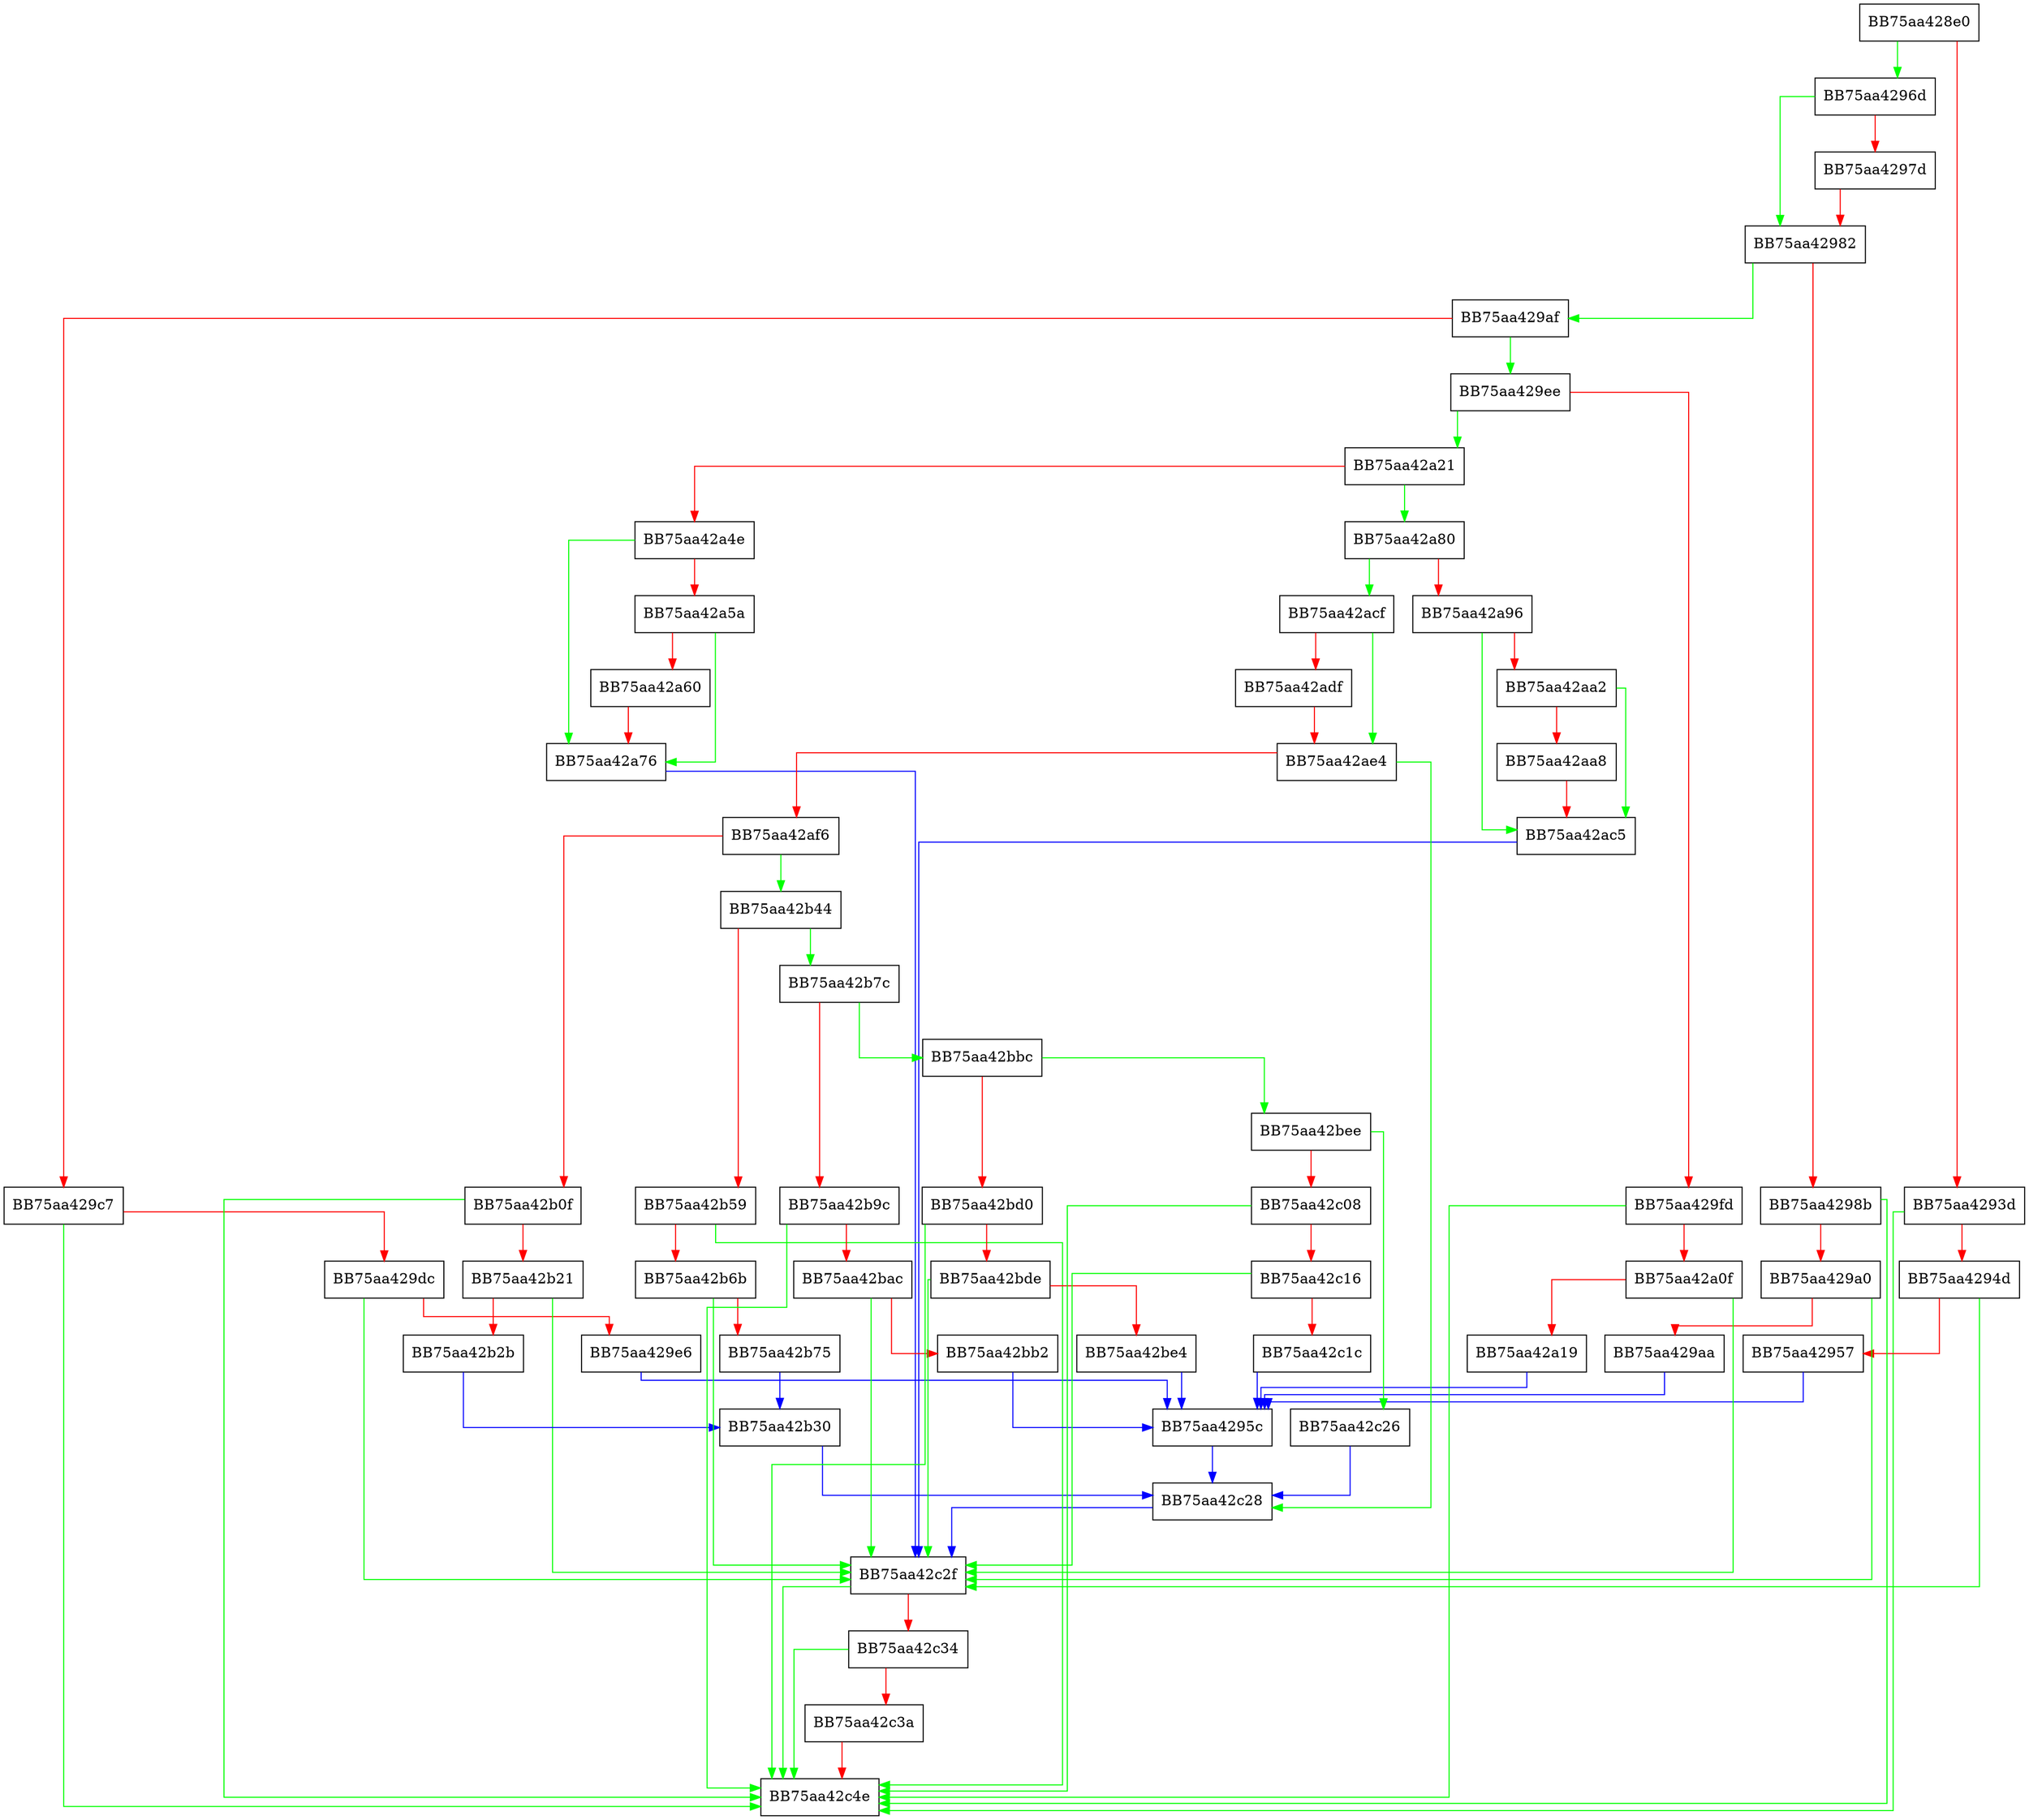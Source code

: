 digraph Clean1Table {
  node [shape="box"];
  graph [splines=ortho];
  BB75aa428e0 -> BB75aa4296d [color="green"];
  BB75aa428e0 -> BB75aa4293d [color="red"];
  BB75aa4293d -> BB75aa42c4e [color="green"];
  BB75aa4293d -> BB75aa4294d [color="red"];
  BB75aa4294d -> BB75aa42c2f [color="green"];
  BB75aa4294d -> BB75aa42957 [color="red"];
  BB75aa42957 -> BB75aa4295c [color="blue"];
  BB75aa4295c -> BB75aa42c28 [color="blue"];
  BB75aa4296d -> BB75aa42982 [color="green"];
  BB75aa4296d -> BB75aa4297d [color="red"];
  BB75aa4297d -> BB75aa42982 [color="red"];
  BB75aa42982 -> BB75aa429af [color="green"];
  BB75aa42982 -> BB75aa4298b [color="red"];
  BB75aa4298b -> BB75aa42c4e [color="green"];
  BB75aa4298b -> BB75aa429a0 [color="red"];
  BB75aa429a0 -> BB75aa42c2f [color="green"];
  BB75aa429a0 -> BB75aa429aa [color="red"];
  BB75aa429aa -> BB75aa4295c [color="blue"];
  BB75aa429af -> BB75aa429ee [color="green"];
  BB75aa429af -> BB75aa429c7 [color="red"];
  BB75aa429c7 -> BB75aa42c4e [color="green"];
  BB75aa429c7 -> BB75aa429dc [color="red"];
  BB75aa429dc -> BB75aa42c2f [color="green"];
  BB75aa429dc -> BB75aa429e6 [color="red"];
  BB75aa429e6 -> BB75aa4295c [color="blue"];
  BB75aa429ee -> BB75aa42a21 [color="green"];
  BB75aa429ee -> BB75aa429fd [color="red"];
  BB75aa429fd -> BB75aa42c4e [color="green"];
  BB75aa429fd -> BB75aa42a0f [color="red"];
  BB75aa42a0f -> BB75aa42c2f [color="green"];
  BB75aa42a0f -> BB75aa42a19 [color="red"];
  BB75aa42a19 -> BB75aa4295c [color="blue"];
  BB75aa42a21 -> BB75aa42a80 [color="green"];
  BB75aa42a21 -> BB75aa42a4e [color="red"];
  BB75aa42a4e -> BB75aa42a76 [color="green"];
  BB75aa42a4e -> BB75aa42a5a [color="red"];
  BB75aa42a5a -> BB75aa42a76 [color="green"];
  BB75aa42a5a -> BB75aa42a60 [color="red"];
  BB75aa42a60 -> BB75aa42a76 [color="red"];
  BB75aa42a76 -> BB75aa42c2f [color="blue"];
  BB75aa42a80 -> BB75aa42acf [color="green"];
  BB75aa42a80 -> BB75aa42a96 [color="red"];
  BB75aa42a96 -> BB75aa42ac5 [color="green"];
  BB75aa42a96 -> BB75aa42aa2 [color="red"];
  BB75aa42aa2 -> BB75aa42ac5 [color="green"];
  BB75aa42aa2 -> BB75aa42aa8 [color="red"];
  BB75aa42aa8 -> BB75aa42ac5 [color="red"];
  BB75aa42ac5 -> BB75aa42c2f [color="blue"];
  BB75aa42acf -> BB75aa42ae4 [color="green"];
  BB75aa42acf -> BB75aa42adf [color="red"];
  BB75aa42adf -> BB75aa42ae4 [color="red"];
  BB75aa42ae4 -> BB75aa42c28 [color="green"];
  BB75aa42ae4 -> BB75aa42af6 [color="red"];
  BB75aa42af6 -> BB75aa42b44 [color="green"];
  BB75aa42af6 -> BB75aa42b0f [color="red"];
  BB75aa42b0f -> BB75aa42c4e [color="green"];
  BB75aa42b0f -> BB75aa42b21 [color="red"];
  BB75aa42b21 -> BB75aa42c2f [color="green"];
  BB75aa42b21 -> BB75aa42b2b [color="red"];
  BB75aa42b2b -> BB75aa42b30 [color="blue"];
  BB75aa42b30 -> BB75aa42c28 [color="blue"];
  BB75aa42b44 -> BB75aa42b7c [color="green"];
  BB75aa42b44 -> BB75aa42b59 [color="red"];
  BB75aa42b59 -> BB75aa42c4e [color="green"];
  BB75aa42b59 -> BB75aa42b6b [color="red"];
  BB75aa42b6b -> BB75aa42c2f [color="green"];
  BB75aa42b6b -> BB75aa42b75 [color="red"];
  BB75aa42b75 -> BB75aa42b30 [color="blue"];
  BB75aa42b7c -> BB75aa42bbc [color="green"];
  BB75aa42b7c -> BB75aa42b9c [color="red"];
  BB75aa42b9c -> BB75aa42c4e [color="green"];
  BB75aa42b9c -> BB75aa42bac [color="red"];
  BB75aa42bac -> BB75aa42c2f [color="green"];
  BB75aa42bac -> BB75aa42bb2 [color="red"];
  BB75aa42bb2 -> BB75aa4295c [color="blue"];
  BB75aa42bbc -> BB75aa42bee [color="green"];
  BB75aa42bbc -> BB75aa42bd0 [color="red"];
  BB75aa42bd0 -> BB75aa42c4e [color="green"];
  BB75aa42bd0 -> BB75aa42bde [color="red"];
  BB75aa42bde -> BB75aa42c2f [color="green"];
  BB75aa42bde -> BB75aa42be4 [color="red"];
  BB75aa42be4 -> BB75aa4295c [color="blue"];
  BB75aa42bee -> BB75aa42c26 [color="green"];
  BB75aa42bee -> BB75aa42c08 [color="red"];
  BB75aa42c08 -> BB75aa42c4e [color="green"];
  BB75aa42c08 -> BB75aa42c16 [color="red"];
  BB75aa42c16 -> BB75aa42c2f [color="green"];
  BB75aa42c16 -> BB75aa42c1c [color="red"];
  BB75aa42c1c -> BB75aa4295c [color="blue"];
  BB75aa42c26 -> BB75aa42c28 [color="blue"];
  BB75aa42c28 -> BB75aa42c2f [color="blue"];
  BB75aa42c2f -> BB75aa42c4e [color="green"];
  BB75aa42c2f -> BB75aa42c34 [color="red"];
  BB75aa42c34 -> BB75aa42c4e [color="green"];
  BB75aa42c34 -> BB75aa42c3a [color="red"];
  BB75aa42c3a -> BB75aa42c4e [color="red"];
}